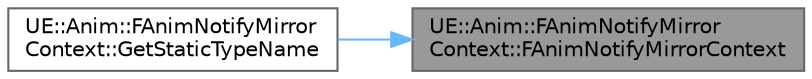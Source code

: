 digraph "UE::Anim::FAnimNotifyMirrorContext::FAnimNotifyMirrorContext"
{
 // INTERACTIVE_SVG=YES
 // LATEX_PDF_SIZE
  bgcolor="transparent";
  edge [fontname=Helvetica,fontsize=10,labelfontname=Helvetica,labelfontsize=10];
  node [fontname=Helvetica,fontsize=10,shape=box,height=0.2,width=0.4];
  rankdir="RL";
  Node1 [id="Node000001",label="UE::Anim::FAnimNotifyMirror\lContext::FAnimNotifyMirrorContext",height=0.2,width=0.4,color="gray40", fillcolor="grey60", style="filled", fontcolor="black",tooltip=" "];
  Node1 -> Node2 [id="edge1_Node000001_Node000002",dir="back",color="steelblue1",style="solid",tooltip=" "];
  Node2 [id="Node000002",label="UE::Anim::FAnimNotifyMirror\lContext::GetStaticTypeName",height=0.2,width=0.4,color="grey40", fillcolor="white", style="filled",URL="$d9/d29/classUE_1_1Anim_1_1FAnimNotifyMirrorContext.html#a7c02442c026360f784e1607b5b04b592",tooltip=" "];
}
